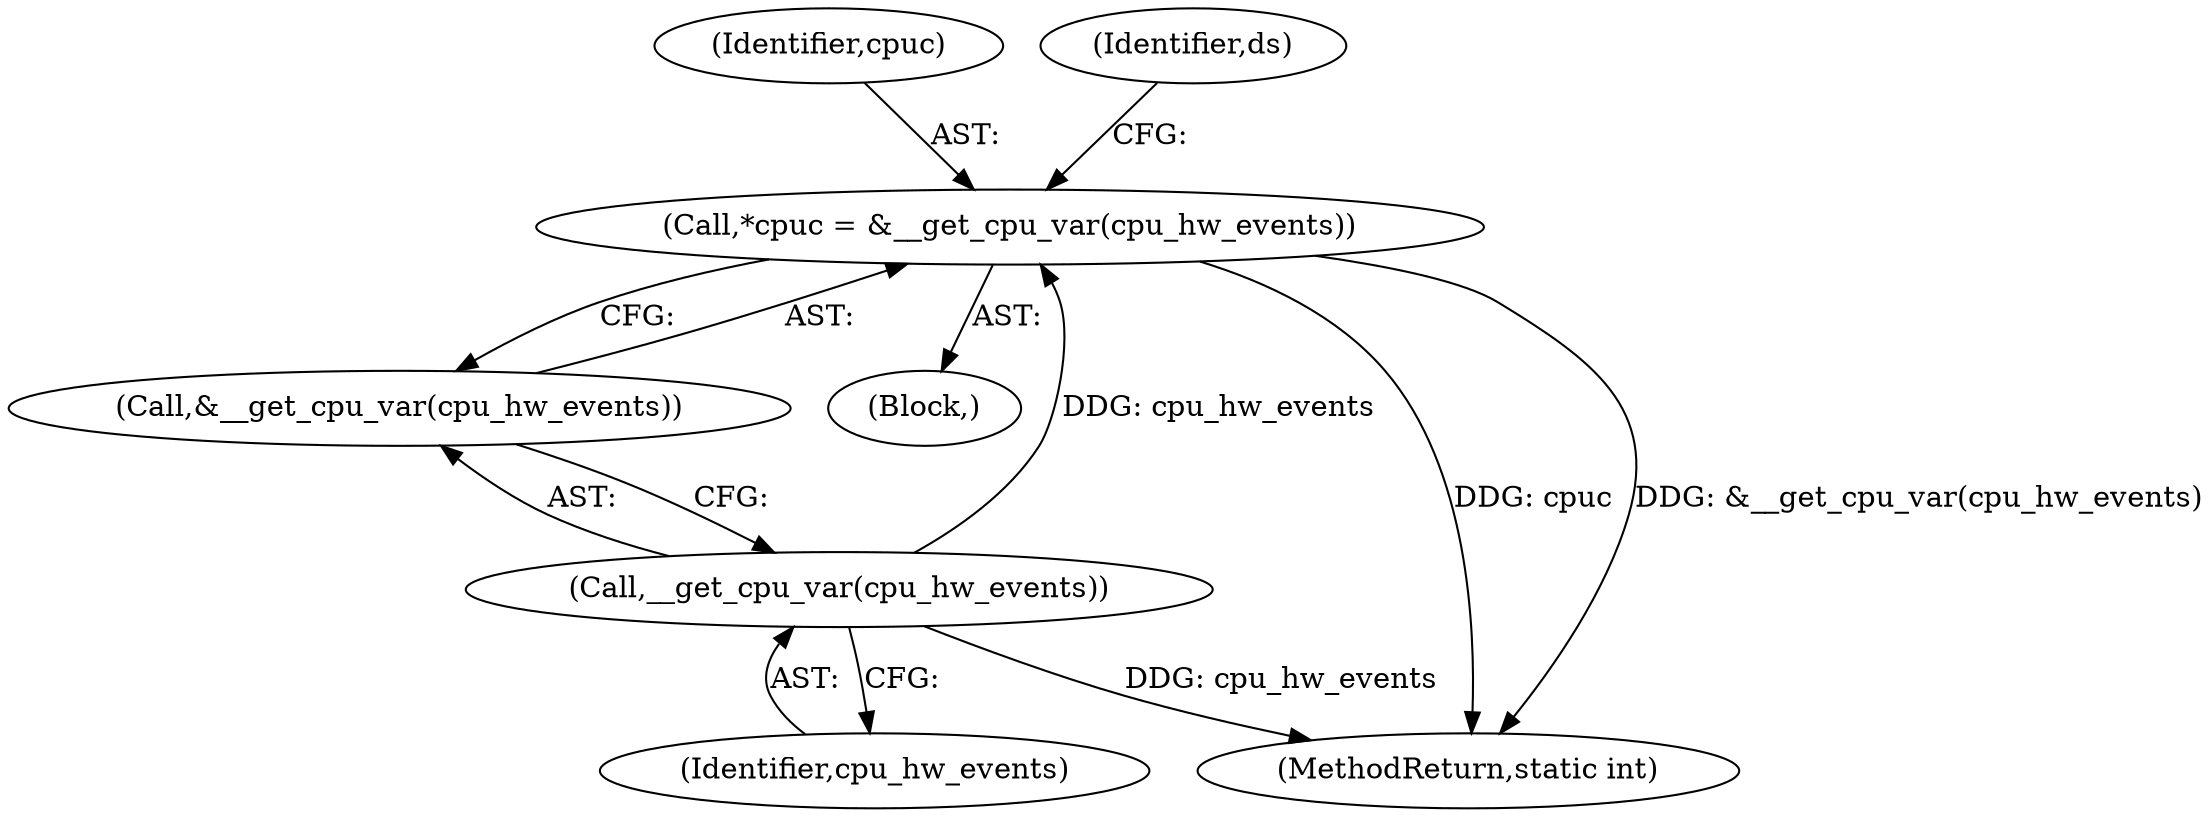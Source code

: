 digraph "0_linux_a8b0ca17b80e92faab46ee7179ba9e99ccb61233_48@pointer" {
"1000106" [label="(Call,*cpuc = &__get_cpu_var(cpu_hw_events))"];
"1000109" [label="(Call,__get_cpu_var(cpu_hw_events))"];
"1000108" [label="(Call,&__get_cpu_var(cpu_hw_events))"];
"1000104" [label="(Block,)"];
"1000110" [label="(Identifier,cpu_hw_events)"];
"1000109" [label="(Call,__get_cpu_var(cpu_hw_events))"];
"1000107" [label="(Identifier,cpuc)"];
"1000106" [label="(Call,*cpuc = &__get_cpu_var(cpu_hw_events))"];
"1000113" [label="(Identifier,ds)"];
"1000261" [label="(MethodReturn,static int)"];
"1000106" -> "1000104"  [label="AST: "];
"1000106" -> "1000108"  [label="CFG: "];
"1000107" -> "1000106"  [label="AST: "];
"1000108" -> "1000106"  [label="AST: "];
"1000113" -> "1000106"  [label="CFG: "];
"1000106" -> "1000261"  [label="DDG: &__get_cpu_var(cpu_hw_events)"];
"1000106" -> "1000261"  [label="DDG: cpuc"];
"1000109" -> "1000106"  [label="DDG: cpu_hw_events"];
"1000109" -> "1000108"  [label="AST: "];
"1000109" -> "1000110"  [label="CFG: "];
"1000110" -> "1000109"  [label="AST: "];
"1000108" -> "1000109"  [label="CFG: "];
"1000109" -> "1000261"  [label="DDG: cpu_hw_events"];
}
